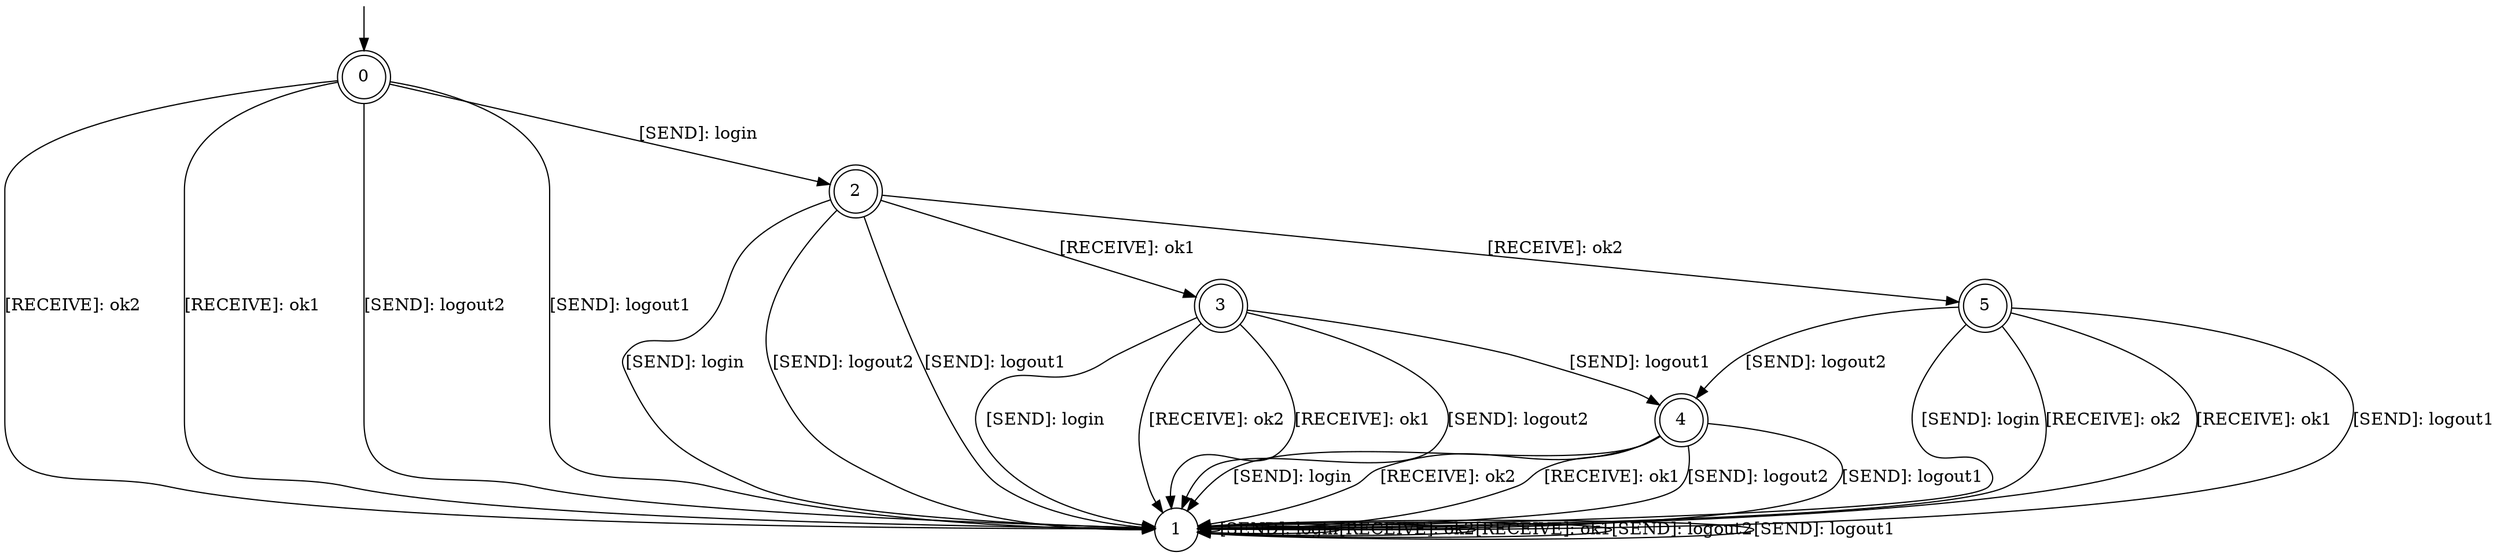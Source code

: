 digraph g {

	s0 [shape="doublecircle" label="0"];
	s1 [shape="circle" label="1"];
	s2 [shape="doublecircle" label="2"];
	s3 [shape="doublecircle" label="3"];
	s4 [shape="doublecircle" label="4"];
	s5 [shape="doublecircle" label="5"];
	s0 -> s2 [label="[SEND]: login"];
	s0 -> s1 [label="[RECEIVE]: ok2"];
	s0 -> s1 [label="[RECEIVE]: ok1"];
	s0 -> s1 [label="[SEND]: logout2"];
	s0 -> s1 [label="[SEND]: logout1"];
	s1 -> s1 [label="[SEND]: login"];
	s1 -> s1 [label="[RECEIVE]: ok2"];
	s1 -> s1 [label="[RECEIVE]: ok1"];
	s1 -> s1 [label="[SEND]: logout2"];
	s1 -> s1 [label="[SEND]: logout1"];
	s2 -> s1 [label="[SEND]: login"];
	s2 -> s5 [label="[RECEIVE]: ok2"];
	s2 -> s3 [label="[RECEIVE]: ok1"];
	s2 -> s1 [label="[SEND]: logout2"];
	s2 -> s1 [label="[SEND]: logout1"];
	s3 -> s1 [label="[SEND]: login"];
	s3 -> s1 [label="[RECEIVE]: ok2"];
	s3 -> s1 [label="[RECEIVE]: ok1"];
	s3 -> s1 [label="[SEND]: logout2"];
	s3 -> s4 [label="[SEND]: logout1"];
	s4 -> s1 [label="[SEND]: login"];
	s4 -> s1 [label="[RECEIVE]: ok2"];
	s4 -> s1 [label="[RECEIVE]: ok1"];
	s4 -> s1 [label="[SEND]: logout2"];
	s4 -> s1 [label="[SEND]: logout1"];
	s5 -> s1 [label="[SEND]: login"];
	s5 -> s1 [label="[RECEIVE]: ok2"];
	s5 -> s1 [label="[RECEIVE]: ok1"];
	s5 -> s4 [label="[SEND]: logout2"];
	s5 -> s1 [label="[SEND]: logout1"];

__start0 [label="" shape="none" width="0" height="0"];
__start0 -> s0;

}
